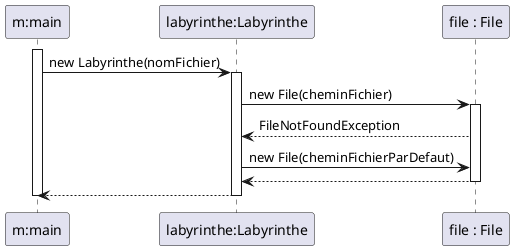 @startuml

participant "m:main" as main
participant "labyrinthe:Labyrinthe" as labyrinthe
participant "file : File" as File

activate main
main -> labyrinthe : new Labyrinthe(nomFichier)
activate labyrinthe
labyrinthe -> File : new File(cheminFichier)
activate File

File --> labyrinthe : FileNotFoundException
labyrinthe -> File : new File(cheminFichierParDefaut)
File --> labyrinthe
deactivate File
labyrinthe --> main
deactivate labyrinthe
deactivate main
@enduml